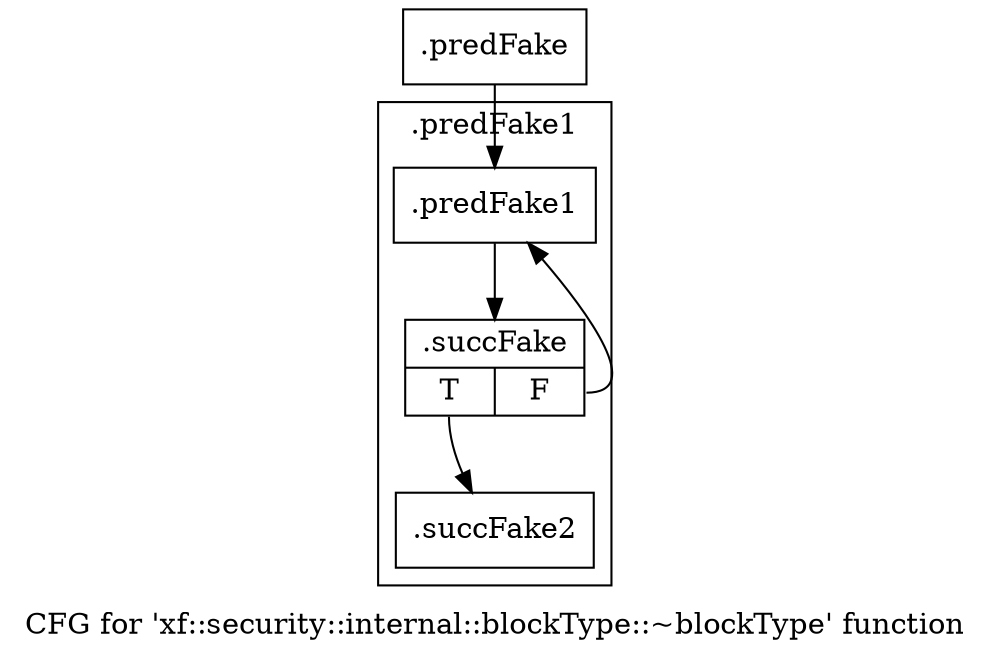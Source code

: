 digraph "CFG for 'xf::security::internal::blockType::~blockType' function" {
	label="CFG for 'xf::security::internal::blockType::~blockType' function";

	Node0x5c2f710 [shape=record,filename="",linenumber="",label="{.predFake}"];
	Node0x5c2f710 -> Node0x5c30170[ callList="" memoryops="" filename="./sha1.hpp" execusionnum="0"];
	Node0x6140790 [shape=record,filename="./sha1.hpp",linenumber="47",label="{.succFake2}"];
subgraph cluster_0 {
	label=".predFake1";
	tripcount="0";
	invocationtime="-1";

	Node0x5c30170 [shape=record,filename="./sha1.hpp",linenumber="47",label="{.predFake1}"];
	Node0x5c30170 -> Node0x61408b0[ callList="" memoryops="" filename="./sha1.hpp" execusionnum="0"];
	Node0x61408b0 [shape=record,filename="./sha1.hpp",linenumber="47",label="{.succFake|{<s0>T|<s1>F}}"];
	Node0x61408b0:s0 -> Node0x6140790[ callList="" memoryops="" filename="./sha1.hpp" execusionnum="0"];
	Node0x61408b0:s1 -> Node0x5c30170;
}
}
